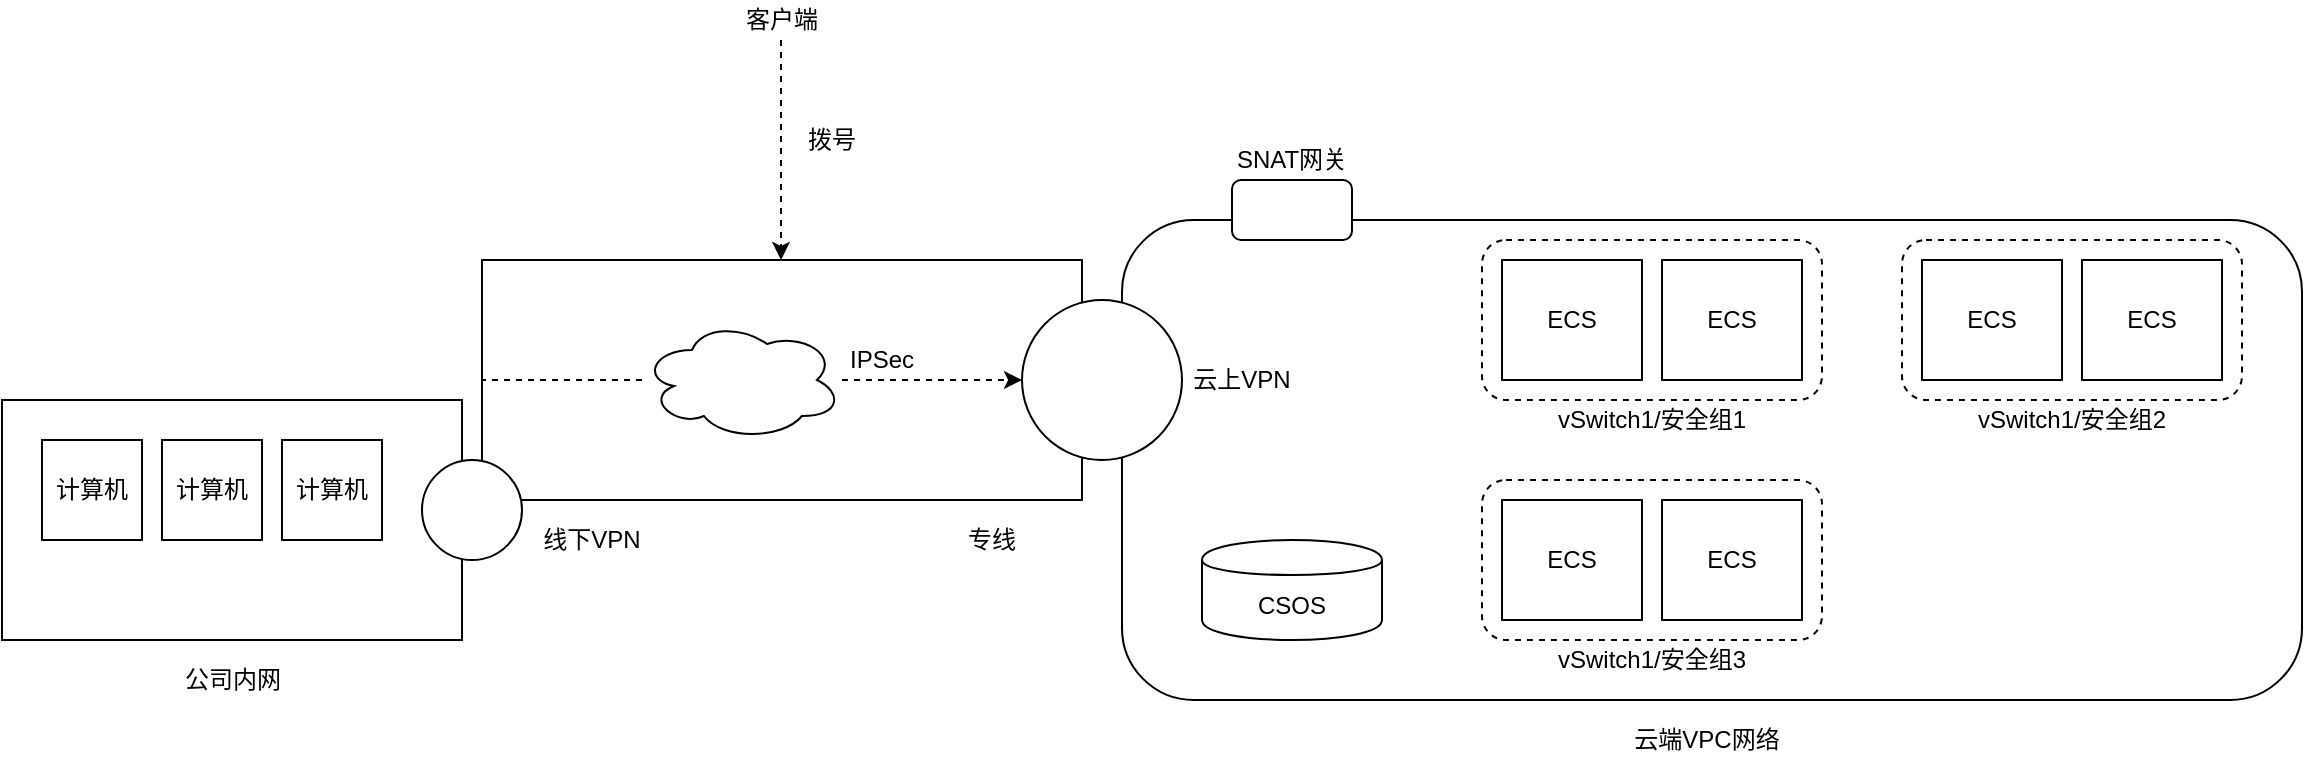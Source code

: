 <mxfile version="12.6.5" type="device"><diagram id="KJd-6WBagCf4rN7rzTje" name="Page-1"><mxGraphModel dx="1024" dy="592" grid="1" gridSize="10" guides="1" tooltips="1" connect="1" arrows="1" fold="1" page="1" pageScale="1" pageWidth="2339" pageHeight="3300" math="0" shadow="0"><root><mxCell id="0"/><mxCell id="1" parent="0"/><mxCell id="3ATBJcZ_dXy7MhmXy_P1-29" value="" style="rounded=0;whiteSpace=wrap;html=1;" vertex="1" parent="1"><mxGeometry x="140" y="350" width="230" height="120" as="geometry"/></mxCell><mxCell id="3ATBJcZ_dXy7MhmXy_P1-20" value="" style="rounded=0;whiteSpace=wrap;html=1;" vertex="1" parent="1"><mxGeometry x="380" y="280" width="300" height="120" as="geometry"/></mxCell><mxCell id="3ATBJcZ_dXy7MhmXy_P1-2" value="" style="rounded=1;whiteSpace=wrap;html=1;" vertex="1" parent="1"><mxGeometry x="700" y="260" width="590" height="240" as="geometry"/></mxCell><mxCell id="3ATBJcZ_dXy7MhmXy_P1-3" value="" style="rounded=1;whiteSpace=wrap;html=1;dashed=1;" vertex="1" parent="1"><mxGeometry x="880" y="270" width="170" height="80" as="geometry"/></mxCell><mxCell id="3ATBJcZ_dXy7MhmXy_P1-4" value="ECS" style="rounded=0;whiteSpace=wrap;html=1;" vertex="1" parent="1"><mxGeometry x="890" y="280" width="70" height="60" as="geometry"/></mxCell><mxCell id="3ATBJcZ_dXy7MhmXy_P1-5" value="ECS" style="rounded=0;whiteSpace=wrap;html=1;" vertex="1" parent="1"><mxGeometry x="970" y="280" width="70" height="60" as="geometry"/></mxCell><mxCell id="3ATBJcZ_dXy7MhmXy_P1-6" value="vSwitch1/安全组1" style="text;html=1;strokeColor=none;fillColor=none;align=center;verticalAlign=middle;whiteSpace=wrap;rounded=0;dashed=1;" vertex="1" parent="1"><mxGeometry x="890" y="350" width="150" height="20" as="geometry"/></mxCell><mxCell id="3ATBJcZ_dXy7MhmXy_P1-7" value="" style="rounded=1;whiteSpace=wrap;html=1;dashed=1;" vertex="1" parent="1"><mxGeometry x="1090" y="270" width="170" height="80" as="geometry"/></mxCell><mxCell id="3ATBJcZ_dXy7MhmXy_P1-8" value="ECS" style="rounded=0;whiteSpace=wrap;html=1;" vertex="1" parent="1"><mxGeometry x="1100" y="280" width="70" height="60" as="geometry"/></mxCell><mxCell id="3ATBJcZ_dXy7MhmXy_P1-9" value="ECS" style="rounded=0;whiteSpace=wrap;html=1;" vertex="1" parent="1"><mxGeometry x="1180" y="280" width="70" height="60" as="geometry"/></mxCell><mxCell id="3ATBJcZ_dXy7MhmXy_P1-10" value="vSwitch1/安全组2" style="text;html=1;strokeColor=none;fillColor=none;align=center;verticalAlign=middle;whiteSpace=wrap;rounded=0;dashed=1;" vertex="1" parent="1"><mxGeometry x="1100" y="350" width="150" height="20" as="geometry"/></mxCell><mxCell id="3ATBJcZ_dXy7MhmXy_P1-11" value="" style="rounded=1;whiteSpace=wrap;html=1;dashed=1;" vertex="1" parent="1"><mxGeometry x="880" y="390" width="170" height="80" as="geometry"/></mxCell><mxCell id="3ATBJcZ_dXy7MhmXy_P1-12" value="ECS" style="rounded=0;whiteSpace=wrap;html=1;" vertex="1" parent="1"><mxGeometry x="890" y="400" width="70" height="60" as="geometry"/></mxCell><mxCell id="3ATBJcZ_dXy7MhmXy_P1-13" value="ECS" style="rounded=0;whiteSpace=wrap;html=1;" vertex="1" parent="1"><mxGeometry x="970" y="400" width="70" height="60" as="geometry"/></mxCell><mxCell id="3ATBJcZ_dXy7MhmXy_P1-14" value="vSwitch1/安全组3" style="text;html=1;strokeColor=none;fillColor=none;align=center;verticalAlign=middle;whiteSpace=wrap;rounded=0;dashed=1;" vertex="1" parent="1"><mxGeometry x="890" y="470" width="150" height="20" as="geometry"/></mxCell><mxCell id="3ATBJcZ_dXy7MhmXy_P1-15" value="CSOS" style="shape=cylinder;whiteSpace=wrap;html=1;boundedLbl=1;backgroundOutline=1;" vertex="1" parent="1"><mxGeometry x="740" y="420" width="90" height="50" as="geometry"/></mxCell><mxCell id="3ATBJcZ_dXy7MhmXy_P1-16" value="" style="ellipse;whiteSpace=wrap;html=1;aspect=fixed;" vertex="1" parent="1"><mxGeometry x="650" y="300" width="80" height="80" as="geometry"/></mxCell><mxCell id="3ATBJcZ_dXy7MhmXy_P1-17" value="云上VPN" style="text;html=1;strokeColor=none;fillColor=none;align=center;verticalAlign=middle;whiteSpace=wrap;rounded=0;" vertex="1" parent="1"><mxGeometry x="730" y="330" width="60" height="20" as="geometry"/></mxCell><mxCell id="3ATBJcZ_dXy7MhmXy_P1-18" value="" style="rounded=1;whiteSpace=wrap;html=1;" vertex="1" parent="1"><mxGeometry x="755" y="240" width="60" height="30" as="geometry"/></mxCell><mxCell id="3ATBJcZ_dXy7MhmXy_P1-19" value="SNAT网关" style="text;html=1;strokeColor=none;fillColor=none;align=center;verticalAlign=middle;whiteSpace=wrap;rounded=0;" vertex="1" parent="1"><mxGeometry x="750" y="220" width="70" height="20" as="geometry"/></mxCell><mxCell id="3ATBJcZ_dXy7MhmXy_P1-22" style="edgeStyle=orthogonalEdgeStyle;rounded=0;orthogonalLoop=1;jettySize=auto;html=1;entryX=0;entryY=0.5;entryDx=0;entryDy=0;dashed=1;" edge="1" parent="1" source="3ATBJcZ_dXy7MhmXy_P1-21" target="3ATBJcZ_dXy7MhmXy_P1-16"><mxGeometry relative="1" as="geometry"/></mxCell><mxCell id="3ATBJcZ_dXy7MhmXy_P1-21" value="" style="ellipse;shape=cloud;whiteSpace=wrap;html=1;" vertex="1" parent="1"><mxGeometry x="460" y="310" width="100" height="60" as="geometry"/></mxCell><mxCell id="3ATBJcZ_dXy7MhmXy_P1-25" value="" style="endArrow=none;html=1;endFill=0;dashed=1;" edge="1" parent="1"><mxGeometry width="50" height="50" relative="1" as="geometry"><mxPoint x="460" y="340" as="sourcePoint"/><mxPoint x="380" y="340" as="targetPoint"/></mxGeometry></mxCell><mxCell id="3ATBJcZ_dXy7MhmXy_P1-26" value="IPSec" style="text;html=1;strokeColor=none;fillColor=none;align=center;verticalAlign=middle;whiteSpace=wrap;rounded=0;" vertex="1" parent="1"><mxGeometry x="560" y="320" width="40" height="20" as="geometry"/></mxCell><mxCell id="3ATBJcZ_dXy7MhmXy_P1-27" value="" style="ellipse;whiteSpace=wrap;html=1;aspect=fixed;" vertex="1" parent="1"><mxGeometry x="350" y="380" width="50" height="50" as="geometry"/></mxCell><mxCell id="3ATBJcZ_dXy7MhmXy_P1-28" value="线下VPN" style="text;html=1;strokeColor=none;fillColor=none;align=center;verticalAlign=middle;whiteSpace=wrap;rounded=0;" vertex="1" parent="1"><mxGeometry x="400" y="410" width="70" height="20" as="geometry"/></mxCell><mxCell id="3ATBJcZ_dXy7MhmXy_P1-30" value="计算机" style="rounded=0;whiteSpace=wrap;html=1;" vertex="1" parent="1"><mxGeometry x="220" y="370" width="50" height="50" as="geometry"/></mxCell><mxCell id="3ATBJcZ_dXy7MhmXy_P1-31" value="计算机" style="rounded=0;whiteSpace=wrap;html=1;" vertex="1" parent="1"><mxGeometry x="160" y="370" width="50" height="50" as="geometry"/></mxCell><mxCell id="3ATBJcZ_dXy7MhmXy_P1-32" value="计算机" style="rounded=0;whiteSpace=wrap;html=1;" vertex="1" parent="1"><mxGeometry x="280" y="370" width="50" height="50" as="geometry"/></mxCell><mxCell id="3ATBJcZ_dXy7MhmXy_P1-33" value="云端VPC网络" style="text;html=1;strokeColor=none;fillColor=none;align=center;verticalAlign=middle;whiteSpace=wrap;rounded=0;" vertex="1" parent="1"><mxGeometry x="945" y="510" width="95" height="20" as="geometry"/></mxCell><mxCell id="3ATBJcZ_dXy7MhmXy_P1-34" value="公司内网" style="text;html=1;strokeColor=none;fillColor=none;align=center;verticalAlign=middle;whiteSpace=wrap;rounded=0;" vertex="1" parent="1"><mxGeometry x="212.5" y="480" width="85" height="20" as="geometry"/></mxCell><mxCell id="3ATBJcZ_dXy7MhmXy_P1-35" value="专线" style="text;html=1;strokeColor=none;fillColor=none;align=center;verticalAlign=middle;whiteSpace=wrap;rounded=0;" vertex="1" parent="1"><mxGeometry x="600" y="410" width="70" height="20" as="geometry"/></mxCell><mxCell id="3ATBJcZ_dXy7MhmXy_P1-36" value="客户端" style="text;html=1;strokeColor=none;fillColor=none;align=center;verticalAlign=middle;whiteSpace=wrap;rounded=0;" vertex="1" parent="1"><mxGeometry x="485" y="150" width="90" height="20" as="geometry"/></mxCell><mxCell id="3ATBJcZ_dXy7MhmXy_P1-37" value="" style="endArrow=classic;html=1;dashed=1;" edge="1" parent="1"><mxGeometry width="50" height="50" relative="1" as="geometry"><mxPoint x="529.5" y="170" as="sourcePoint"/><mxPoint x="529.5" y="280" as="targetPoint"/></mxGeometry></mxCell><mxCell id="3ATBJcZ_dXy7MhmXy_P1-38" value="拨号" style="text;html=1;strokeColor=none;fillColor=none;align=center;verticalAlign=middle;whiteSpace=wrap;rounded=0;" vertex="1" parent="1"><mxGeometry x="535" y="210" width="40" height="20" as="geometry"/></mxCell></root></mxGraphModel></diagram></mxfile>